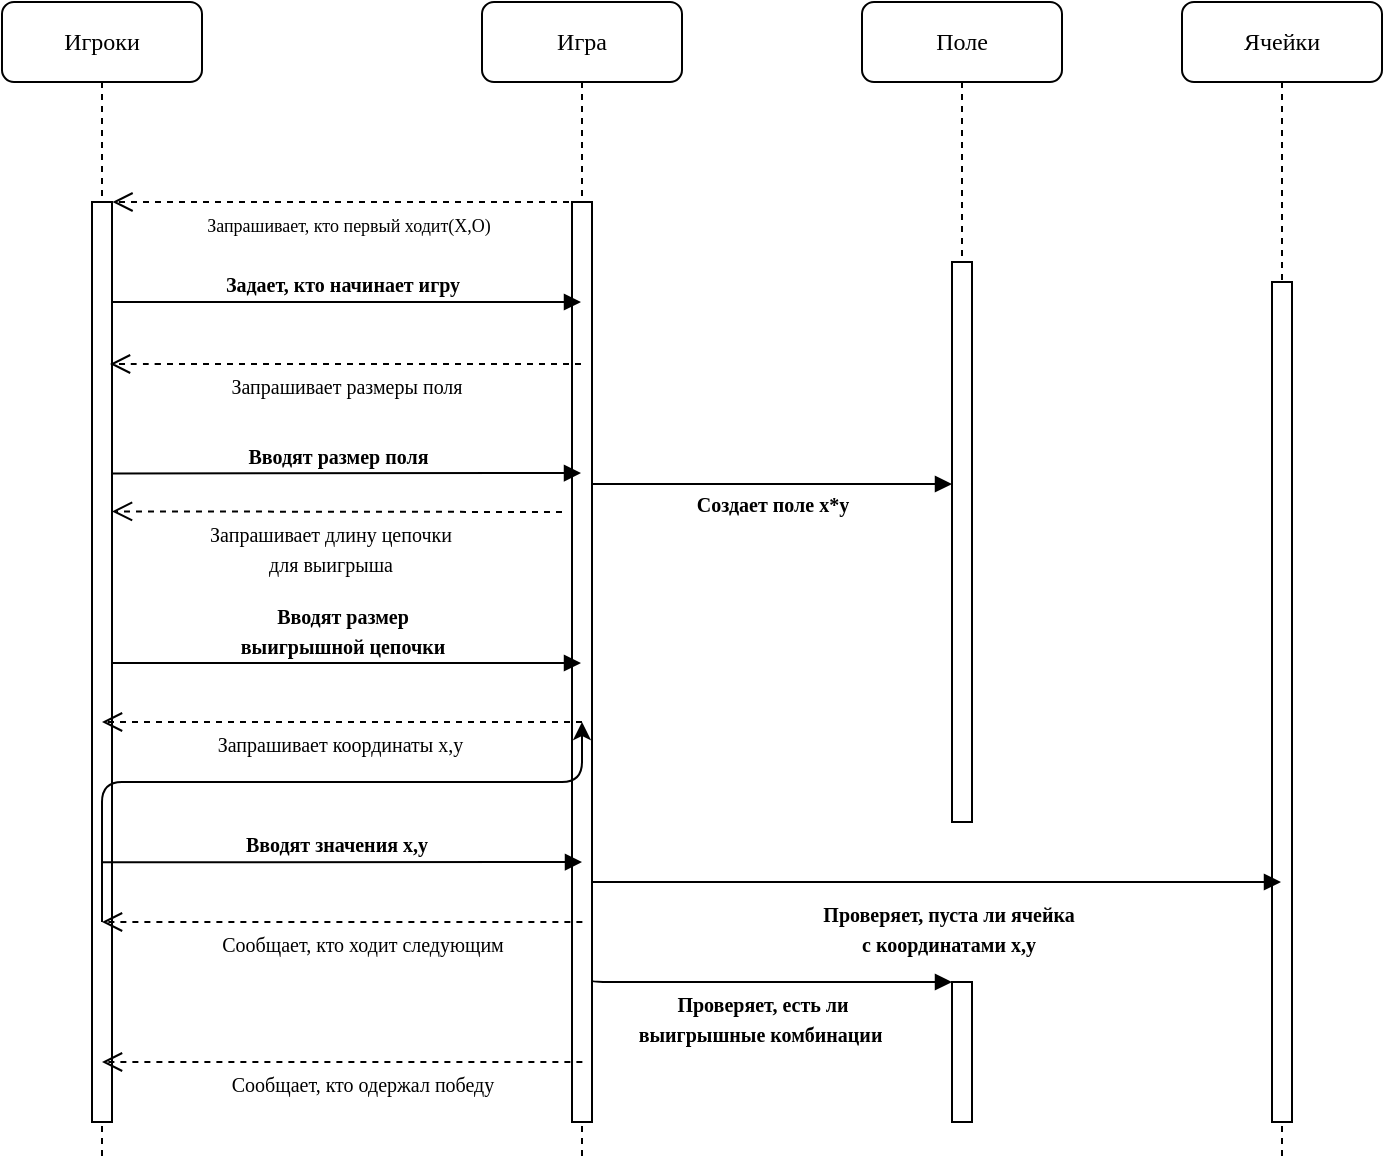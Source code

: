 <mxfile version="13.8.5" type="github">
  <diagram name="Page-1" id="13e1069c-82ec-6db2-03f1-153e76fe0fe0">
    <mxGraphModel dx="1574" dy="848" grid="1" gridSize="10" guides="1" tooltips="1" connect="1" arrows="1" fold="1" page="1" pageScale="1" pageWidth="1100" pageHeight="850" background="#ffffff" math="0" shadow="0">
      <root>
        <mxCell id="0" />
        <mxCell id="1" parent="0" />
        <mxCell id="7baba1c4bc27f4b0-2" value="Игра" style="shape=umlLifeline;perimeter=lifelinePerimeter;whiteSpace=wrap;html=1;container=1;collapsible=0;recursiveResize=0;outlineConnect=0;rounded=1;shadow=0;comic=0;labelBackgroundColor=none;strokeWidth=1;fontFamily=Verdana;fontSize=12;align=center;" parent="1" vertex="1">
          <mxGeometry x="270" y="80" width="100" height="580" as="geometry" />
        </mxCell>
        <mxCell id="7baba1c4bc27f4b0-10" value="" style="html=1;points=[];perimeter=orthogonalPerimeter;rounded=0;shadow=0;comic=0;labelBackgroundColor=none;strokeWidth=1;fontFamily=Verdana;fontSize=12;align=center;" parent="7baba1c4bc27f4b0-2" vertex="1">
          <mxGeometry x="45" y="100" width="10" height="460" as="geometry" />
        </mxCell>
        <mxCell id="7baba1c4bc27f4b0-3" value="Поле" style="shape=umlLifeline;perimeter=lifelinePerimeter;whiteSpace=wrap;html=1;container=1;collapsible=0;recursiveResize=0;outlineConnect=0;rounded=1;shadow=0;comic=0;labelBackgroundColor=none;strokeWidth=1;fontFamily=Verdana;fontSize=12;align=center;" parent="1" vertex="1">
          <mxGeometry x="460" y="80" width="100" height="410" as="geometry" />
        </mxCell>
        <mxCell id="7baba1c4bc27f4b0-13" value="" style="html=1;points=[];perimeter=orthogonalPerimeter;rounded=0;shadow=0;comic=0;labelBackgroundColor=none;strokeWidth=1;fontFamily=Verdana;fontSize=12;align=center;" parent="7baba1c4bc27f4b0-3" vertex="1">
          <mxGeometry x="45" y="130" width="10" height="280" as="geometry" />
        </mxCell>
        <mxCell id="7baba1c4bc27f4b0-4" value="Ячейки" style="shape=umlLifeline;perimeter=lifelinePerimeter;whiteSpace=wrap;html=1;container=1;collapsible=0;recursiveResize=0;outlineConnect=0;rounded=1;shadow=0;comic=0;labelBackgroundColor=none;strokeWidth=1;fontFamily=Verdana;fontSize=12;align=center;" parent="1" vertex="1">
          <mxGeometry x="620" y="80" width="100" height="580" as="geometry" />
        </mxCell>
        <mxCell id="7baba1c4bc27f4b0-16" value="" style="html=1;points=[];perimeter=orthogonalPerimeter;rounded=0;shadow=0;comic=0;labelBackgroundColor=none;strokeWidth=1;fontFamily=Verdana;fontSize=12;align=center;" parent="7baba1c4bc27f4b0-4" vertex="1">
          <mxGeometry x="45" y="140" width="10" height="420" as="geometry" />
        </mxCell>
        <mxCell id="7baba1c4bc27f4b0-8" value="Игроки" style="shape=umlLifeline;perimeter=lifelinePerimeter;whiteSpace=wrap;html=1;container=1;collapsible=0;recursiveResize=0;outlineConnect=0;rounded=1;shadow=0;comic=0;labelBackgroundColor=none;strokeWidth=1;fontFamily=Verdana;fontSize=12;align=center;" parent="1" vertex="1">
          <mxGeometry x="30" y="80" width="100" height="580" as="geometry" />
        </mxCell>
        <mxCell id="7baba1c4bc27f4b0-9" value="" style="html=1;points=[];perimeter=orthogonalPerimeter;rounded=0;shadow=0;comic=0;labelBackgroundColor=none;strokeWidth=1;fontFamily=Verdana;fontSize=12;align=center;" parent="7baba1c4bc27f4b0-8" vertex="1">
          <mxGeometry x="45" y="100" width="10" height="460" as="geometry" />
        </mxCell>
        <mxCell id="tXwwSBrLttJE0uFEvsUb-11" value="" style="edgeStyle=elbowEdgeStyle;elbow=vertical;endArrow=classic;html=1;" edge="1" parent="7baba1c4bc27f4b0-8">
          <mxGeometry width="50" height="50" relative="1" as="geometry">
            <mxPoint x="50" y="460" as="sourcePoint" />
            <mxPoint x="290" y="360" as="targetPoint" />
            <Array as="points">
              <mxPoint x="170" y="390" />
            </Array>
          </mxGeometry>
        </mxCell>
        <mxCell id="7baba1c4bc27f4b0-11" value="&lt;font style=&quot;font-size: 10px&quot;&gt;&lt;b&gt;Задает, кто начинает игру&lt;/b&gt;&lt;/font&gt;" style="html=1;verticalAlign=bottom;endArrow=block;labelBackgroundColor=none;fontFamily=Verdana;fontSize=12;edgeStyle=elbowEdgeStyle;elbow=vertical;" parent="1" target="7baba1c4bc27f4b0-2" edge="1">
          <mxGeometry x="-0.024" relative="1" as="geometry">
            <mxPoint x="85" y="230" as="sourcePoint" />
            <mxPoint x="285" y="230" as="targetPoint" />
            <Array as="points">
              <mxPoint x="190" y="230" />
              <mxPoint x="190" y="220" />
            </Array>
            <mxPoint as="offset" />
          </mxGeometry>
        </mxCell>
        <mxCell id="7baba1c4bc27f4b0-14" value="&lt;font style=&quot;font-size: 10px&quot;&gt;&lt;b&gt;Создает поле x*y&lt;/b&gt;&lt;/font&gt;" style="html=1;verticalAlign=bottom;endArrow=block;labelBackgroundColor=none;fontFamily=Verdana;fontSize=12;edgeStyle=elbowEdgeStyle;elbow=vertical;" parent="1" source="7baba1c4bc27f4b0-10" target="7baba1c4bc27f4b0-13" edge="1">
          <mxGeometry x="-0.0" y="-19" relative="1" as="geometry">
            <mxPoint x="370" y="200" as="sourcePoint" />
            <mxPoint x="475" y="321" as="targetPoint" />
            <Array as="points">
              <mxPoint x="400" y="321" />
              <mxPoint x="430" y="310" />
            </Array>
            <mxPoint as="offset" />
          </mxGeometry>
        </mxCell>
        <mxCell id="ZVLFDn94XBPGQm66SeeX-1" value="&lt;font style=&quot;font-size: 10px&quot;&gt;Запрашивает размеры поля&lt;/font&gt;" style="html=1;verticalAlign=bottom;endArrow=open;dashed=1;endSize=8;labelBackgroundColor=none;fontFamily=Verdana;fontSize=12;edgeStyle=elbowEdgeStyle;elbow=vertical;" parent="1" source="7baba1c4bc27f4b0-2" edge="1">
          <mxGeometry x="0.001" y="20" relative="1" as="geometry">
            <mxPoint x="84" y="261" as="targetPoint" />
            <Array as="points">
              <mxPoint x="100" y="261" />
              <mxPoint x="140" y="210" />
              <mxPoint x="100" y="210" />
              <mxPoint x="180" y="210" />
              <mxPoint x="185" y="210" />
              <mxPoint x="225" y="210" />
              <mxPoint x="255" y="210" />
            </Array>
            <mxPoint x="285" y="260" as="sourcePoint" />
            <mxPoint as="offset" />
          </mxGeometry>
        </mxCell>
        <mxCell id="ZVLFDn94XBPGQm66SeeX-2" value="&lt;font style=&quot;font-size: 10px&quot;&gt;&lt;b&gt;Вводят размер поля&amp;nbsp;&lt;/b&gt;&lt;/font&gt;" style="html=1;verticalAlign=bottom;endArrow=block;labelBackgroundColor=none;fontFamily=Verdana;fontSize=12;edgeStyle=elbowEdgeStyle;elbow=vertical;exitX=0.996;exitY=0.295;exitDx=0;exitDy=0;exitPerimeter=0;" parent="1" source="7baba1c4bc27f4b0-9" target="7baba1c4bc27f4b0-2" edge="1">
          <mxGeometry x="-0.024" relative="1" as="geometry">
            <mxPoint x="90" y="310" as="sourcePoint" />
            <mxPoint x="285" y="309.96" as="targetPoint" />
            <mxPoint as="offset" />
          </mxGeometry>
        </mxCell>
        <mxCell id="ZVLFDn94XBPGQm66SeeX-3" value="&lt;font style=&quot;font-size: 9px&quot;&gt;Запрашивает, кто первый ходит(Х,О)&lt;/font&gt;" style="html=1;verticalAlign=bottom;endArrow=open;dashed=1;endSize=8;labelBackgroundColor=none;fontFamily=Verdana;fontSize=12;edgeStyle=elbowEdgeStyle;elbow=vertical;entryX=1.024;entryY=0;entryDx=0;entryDy=0;entryPerimeter=0;" parent="1" source="7baba1c4bc27f4b0-2" target="7baba1c4bc27f4b0-9" edge="1">
          <mxGeometry x="0.001" y="20" relative="1" as="geometry">
            <mxPoint x="90.0" y="180.08" as="targetPoint" />
            <Array as="points">
              <mxPoint x="194.61" y="180" />
              <mxPoint x="144.61" y="130" />
              <mxPoint x="104.61" y="130" />
              <mxPoint x="184.61" y="130" />
              <mxPoint x="189.61" y="130" />
              <mxPoint x="229.61" y="130" />
              <mxPoint x="259.61" y="130" />
            </Array>
            <mxPoint x="289.61" y="180" as="sourcePoint" />
            <mxPoint as="offset" />
          </mxGeometry>
        </mxCell>
        <mxCell id="ZVLFDn94XBPGQm66SeeX-5" value="&lt;font style=&quot;font-size: 10px&quot;&gt;Запрашивает длину цепочки&lt;br&gt;&amp;nbsp;для выигрыша&amp;nbsp;&lt;/font&gt;" style="html=1;verticalAlign=bottom;endArrow=open;dashed=1;endSize=8;labelBackgroundColor=none;fontFamily=Verdana;fontSize=12;edgeStyle=elbowEdgeStyle;elbow=vertical;" parent="1" target="7baba1c4bc27f4b0-9" edge="1">
          <mxGeometry x="0.028" y="35" relative="1" as="geometry">
            <mxPoint x="90" y="335" as="targetPoint" />
            <Array as="points">
              <mxPoint x="355" y="334.71" />
              <mxPoint x="345" y="334.71" />
              <mxPoint x="385" y="334.71" />
              <mxPoint x="415" y="334.71" />
            </Array>
            <mxPoint x="310" y="335" as="sourcePoint" />
            <mxPoint as="offset" />
          </mxGeometry>
        </mxCell>
        <mxCell id="ZVLFDn94XBPGQm66SeeX-6" value="&lt;font style=&quot;font-size: 10px&quot;&gt;&lt;b&gt;Вводят размер &lt;br&gt;выигрышной цепочки&lt;/b&gt;&lt;/font&gt;" style="html=1;verticalAlign=bottom;endArrow=block;labelBackgroundColor=none;fontFamily=Verdana;fontSize=12;edgeStyle=elbowEdgeStyle;elbow=vertical;exitX=1.039;exitY=0.501;exitDx=0;exitDy=0;exitPerimeter=0;" parent="1" source="7baba1c4bc27f4b0-9" target="7baba1c4bc27f4b0-2" edge="1">
          <mxGeometry x="-0.024" relative="1" as="geometry">
            <mxPoint x="80" y="401" as="sourcePoint" />
            <mxPoint x="280" y="400" as="targetPoint" />
            <mxPoint as="offset" />
          </mxGeometry>
        </mxCell>
        <mxCell id="tXwwSBrLttJE0uFEvsUb-1" value="&lt;font style=&quot;font-size: 10px&quot;&gt;Запрашивает координаты x,y&amp;nbsp;&lt;br&gt;&lt;/font&gt;" style="html=1;verticalAlign=bottom;endArrow=open;dashed=1;endSize=8;labelBackgroundColor=none;fontFamily=Verdana;fontSize=12;edgeStyle=elbowEdgeStyle;elbow=vertical;" edge="1" parent="1" target="7baba1c4bc27f4b0-8">
          <mxGeometry x="-0.001" y="20" relative="1" as="geometry">
            <mxPoint x="95.27" y="344.88" as="targetPoint" />
            <Array as="points">
              <mxPoint x="210" y="440" />
              <mxPoint x="355" y="344.71" />
              <mxPoint x="395" y="344.71" />
              <mxPoint x="425" y="344.71" />
            </Array>
            <mxPoint x="320" y="440" as="sourcePoint" />
            <mxPoint as="offset" />
          </mxGeometry>
        </mxCell>
        <mxCell id="tXwwSBrLttJE0uFEvsUb-2" value="&lt;span style=&quot;font-size: 10px&quot;&gt;&lt;b&gt;Вводят значения x,y&lt;/b&gt;&lt;/span&gt;" style="html=1;verticalAlign=bottom;endArrow=block;labelBackgroundColor=none;fontFamily=Verdana;fontSize=12;edgeStyle=elbowEdgeStyle;elbow=vertical;exitX=1.039;exitY=0.501;exitDx=0;exitDy=0;exitPerimeter=0;" edge="1" parent="1">
          <mxGeometry x="-0.024" relative="1" as="geometry">
            <mxPoint x="80.0" y="510.13" as="sourcePoint" />
            <mxPoint x="320" y="510" as="targetPoint" />
            <mxPoint as="offset" />
          </mxGeometry>
        </mxCell>
        <mxCell id="tXwwSBrLttJE0uFEvsUb-3" value="&lt;span style=&quot;font-size: 10px&quot;&gt;&lt;b&gt;Проверяет, пуста ли ячейка &lt;br&gt;с координатами x,y&lt;/b&gt;&lt;/span&gt;" style="html=1;verticalAlign=bottom;endArrow=block;labelBackgroundColor=none;fontFamily=Verdana;fontSize=12;edgeStyle=elbowEdgeStyle;elbow=vertical;" edge="1" parent="1" source="7baba1c4bc27f4b0-10" target="7baba1c4bc27f4b0-4">
          <mxGeometry x="0.03" y="-40" relative="1" as="geometry">
            <mxPoint x="335" y="450" as="sourcePoint" />
            <mxPoint x="480" y="520" as="targetPoint" />
            <Array as="points">
              <mxPoint x="390" y="520" />
              <mxPoint x="440" y="320" />
            </Array>
            <mxPoint as="offset" />
          </mxGeometry>
        </mxCell>
        <mxCell id="tXwwSBrLttJE0uFEvsUb-4" value="&lt;font style=&quot;font-size: 10px&quot;&gt;Сообщает, кто ходит следующим&lt;br&gt;&lt;/font&gt;" style="html=1;verticalAlign=bottom;endArrow=open;dashed=1;endSize=8;labelBackgroundColor=none;fontFamily=Verdana;fontSize=12;edgeStyle=elbowEdgeStyle;elbow=vertical;" edge="1" parent="1">
          <mxGeometry x="-0.084" y="20" relative="1" as="geometry">
            <mxPoint x="80.0" y="540" as="targetPoint" />
            <Array as="points">
              <mxPoint x="210.19" y="540" />
              <mxPoint x="355.19" y="444.71" />
              <mxPoint x="395.19" y="444.71" />
              <mxPoint x="425.19" y="444.71" />
            </Array>
            <mxPoint x="320.19" y="540" as="sourcePoint" />
            <mxPoint as="offset" />
          </mxGeometry>
        </mxCell>
        <mxCell id="tXwwSBrLttJE0uFEvsUb-6" value="" style="html=1;points=[];perimeter=orthogonalPerimeter;rounded=0;shadow=0;comic=0;labelBackgroundColor=none;strokeWidth=1;fontFamily=Verdana;fontSize=12;align=center;" vertex="1" parent="1">
          <mxGeometry x="505" y="570" width="10" height="70" as="geometry" />
        </mxCell>
        <mxCell id="tXwwSBrLttJE0uFEvsUb-12" value="&lt;span style=&quot;font-size: 10px&quot;&gt;&lt;b&gt;Проверяет, есть ли &lt;br&gt;выигрышные комбинации&amp;nbsp;&lt;/b&gt;&lt;/span&gt;" style="html=1;verticalAlign=bottom;endArrow=block;labelBackgroundColor=none;fontFamily=Verdana;fontSize=12;edgeStyle=elbowEdgeStyle;elbow=vertical;" edge="1" parent="1" target="tXwwSBrLttJE0uFEvsUb-6">
          <mxGeometry x="-0.05" y="-35" relative="1" as="geometry">
            <mxPoint x="325" y="569.0" as="sourcePoint" />
            <mxPoint x="500" y="569" as="targetPoint" />
            <Array as="points">
              <mxPoint x="400" y="570" />
              <mxPoint x="430" y="559" />
            </Array>
            <mxPoint as="offset" />
          </mxGeometry>
        </mxCell>
        <mxCell id="tXwwSBrLttJE0uFEvsUb-14" value="&lt;font style=&quot;font-size: 10px&quot;&gt;Сообщает, кто одержал победу&lt;br&gt;&lt;/font&gt;" style="html=1;verticalAlign=bottom;endArrow=open;dashed=1;endSize=8;labelBackgroundColor=none;fontFamily=Verdana;fontSize=12;edgeStyle=elbowEdgeStyle;elbow=vertical;" edge="1" parent="1">
          <mxGeometry x="-0.084" y="20" relative="1" as="geometry">
            <mxPoint x="80.0" y="610" as="targetPoint" />
            <Array as="points">
              <mxPoint x="210.19" y="610" />
              <mxPoint x="355.19" y="514.71" />
              <mxPoint x="395.19" y="514.71" />
              <mxPoint x="425.19" y="514.71" />
            </Array>
            <mxPoint x="320.19" y="610" as="sourcePoint" />
            <mxPoint as="offset" />
          </mxGeometry>
        </mxCell>
      </root>
    </mxGraphModel>
  </diagram>
</mxfile>
